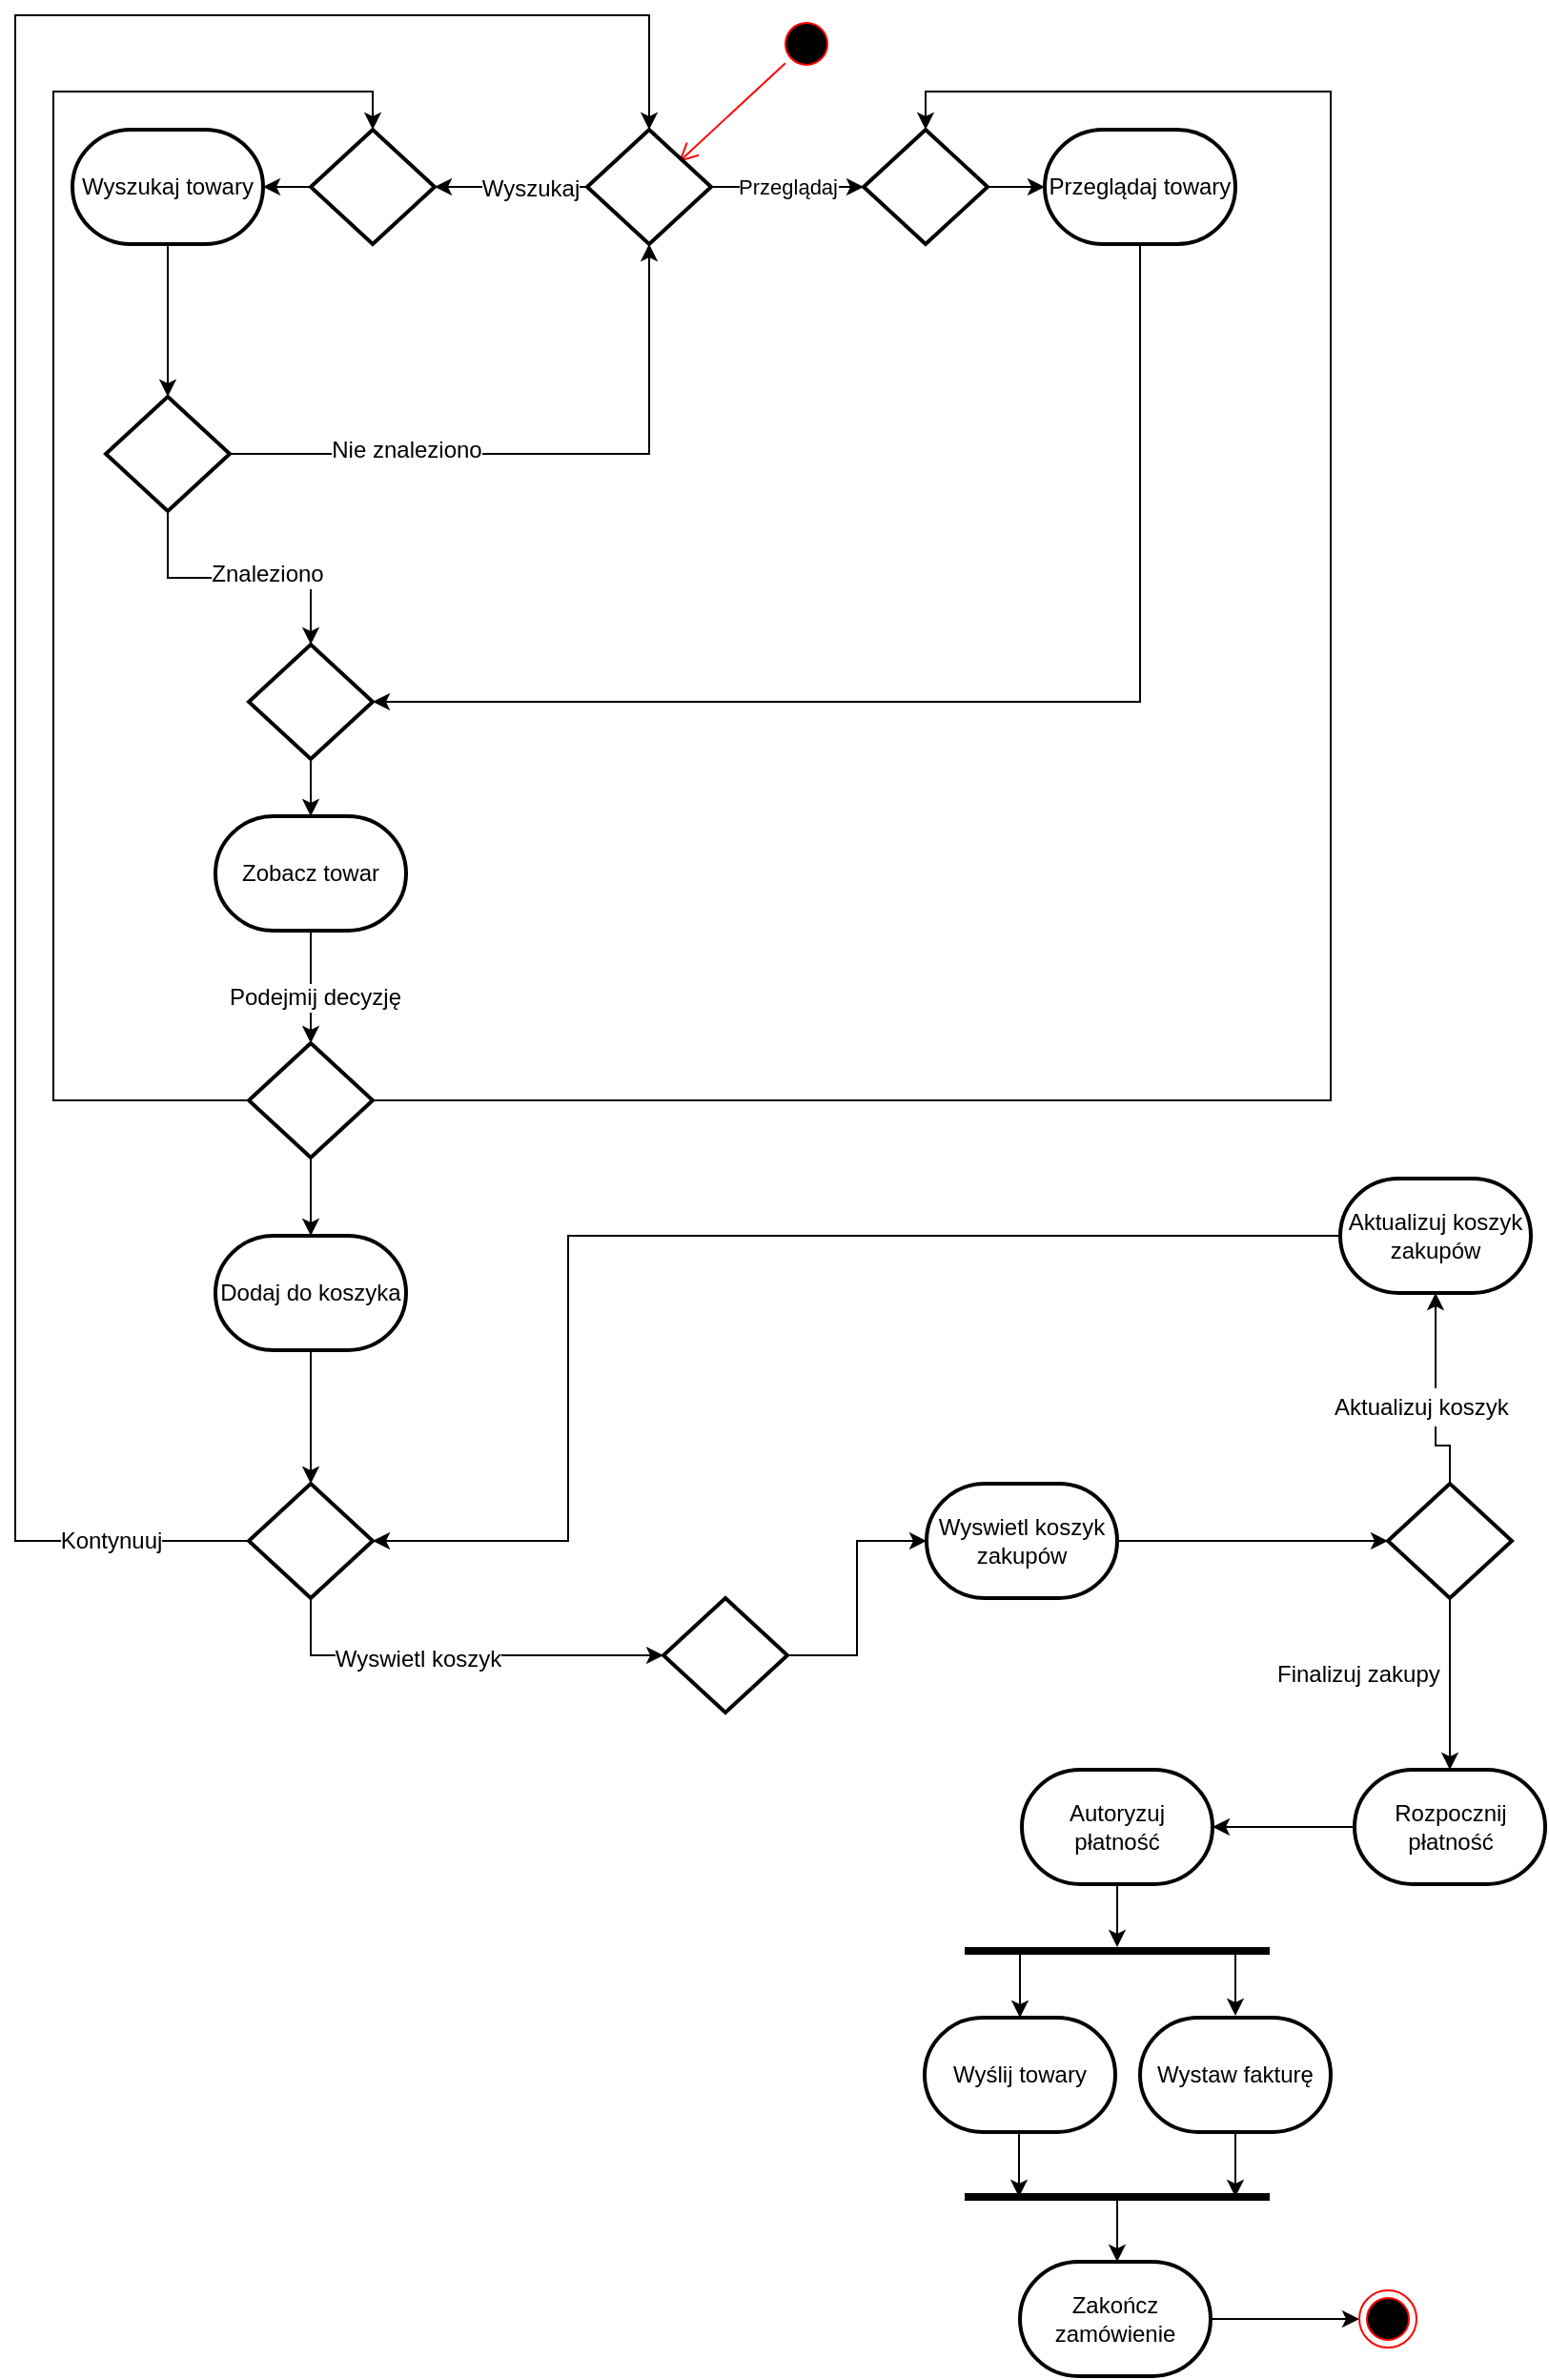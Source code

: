 <mxfile version="12.2.0" type="github" pages="1">
  <diagram id="q-2RWPI-wPKnb1UbpKC9" name="Strona-1">
    <mxGraphModel dx="1024" dy="575" grid="1" gridSize="10" guides="1" tooltips="1" connect="1" arrows="1" fold="1" page="1" pageScale="1" pageWidth="827" pageHeight="1169" math="0" shadow="0">
      <root>
        <mxCell id="0"/>
        <mxCell id="1" parent="0"/>
        <mxCell id="qWSLHKxNZ5O1IRngzNQX-28" value="" style="ellipse;html=1;shape=startState;fillColor=#000000;strokeColor=#ff0000;" parent="1" vertex="1">
          <mxGeometry x="413" y="30" width="30" height="30" as="geometry"/>
        </mxCell>
        <mxCell id="qWSLHKxNZ5O1IRngzNQX-29" value="" style="html=1;verticalAlign=bottom;endArrow=open;endSize=8;strokeColor=#ff0000;entryX=0.738;entryY=0.283;entryDx=0;entryDy=0;entryPerimeter=0;" parent="1" source="qWSLHKxNZ5O1IRngzNQX-28" target="qWSLHKxNZ5O1IRngzNQX-30" edge="1">
          <mxGeometry relative="1" as="geometry">
            <mxPoint x="345.5" y="90" as="targetPoint"/>
          </mxGeometry>
        </mxCell>
        <mxCell id="qWSLHKxNZ5O1IRngzNQX-33" value="" style="edgeStyle=orthogonalEdgeStyle;rounded=0;orthogonalLoop=1;jettySize=auto;html=1;" parent="1" source="qWSLHKxNZ5O1IRngzNQX-30" target="qWSLHKxNZ5O1IRngzNQX-32" edge="1">
          <mxGeometry relative="1" as="geometry"/>
        </mxCell>
        <mxCell id="qWSLHKxNZ5O1IRngzNQX-36" value="Wyszukaj" style="text;html=1;resizable=0;points=[];align=center;verticalAlign=middle;labelBackgroundColor=#ffffff;" parent="qWSLHKxNZ5O1IRngzNQX-33" vertex="1" connectable="0">
          <mxGeometry x="-0.25" y="1" relative="1" as="geometry">
            <mxPoint as="offset"/>
          </mxGeometry>
        </mxCell>
        <mxCell id="qWSLHKxNZ5O1IRngzNQX-35" value="Przeglądaj" style="edgeStyle=orthogonalEdgeStyle;rounded=0;orthogonalLoop=1;jettySize=auto;html=1;" parent="1" source="qWSLHKxNZ5O1IRngzNQX-30" target="qWSLHKxNZ5O1IRngzNQX-34" edge="1">
          <mxGeometry relative="1" as="geometry"/>
        </mxCell>
        <mxCell id="qWSLHKxNZ5O1IRngzNQX-30" value="" style="strokeWidth=2;html=1;shape=mxgraph.flowchart.decision;whiteSpace=wrap;" parent="1" vertex="1">
          <mxGeometry x="313" y="90" width="65" height="60" as="geometry"/>
        </mxCell>
        <mxCell id="qWSLHKxNZ5O1IRngzNQX-37" style="edgeStyle=orthogonalEdgeStyle;rounded=0;orthogonalLoop=1;jettySize=auto;html=1;exitX=1;exitY=0.5;exitDx=0;exitDy=0;exitPerimeter=0;entryX=0;entryY=0.5;entryDx=0;entryDy=0;entryPerimeter=0;" parent="1" source="qWSLHKxNZ5O1IRngzNQX-34" target="qWSLHKxNZ5O1IRngzNQX-31" edge="1">
          <mxGeometry relative="1" as="geometry"/>
        </mxCell>
        <mxCell id="qWSLHKxNZ5O1IRngzNQX-34" value="" style="strokeWidth=2;html=1;shape=mxgraph.flowchart.decision;whiteSpace=wrap;" parent="1" vertex="1">
          <mxGeometry x="458" y="90" width="65" height="60" as="geometry"/>
        </mxCell>
        <mxCell id="qWSLHKxNZ5O1IRngzNQX-40" style="edgeStyle=orthogonalEdgeStyle;rounded=0;orthogonalLoop=1;jettySize=auto;html=1;exitX=0;exitY=0.5;exitDx=0;exitDy=0;exitPerimeter=0;entryX=1;entryY=0.5;entryDx=0;entryDy=0;entryPerimeter=0;" parent="1" source="qWSLHKxNZ5O1IRngzNQX-32" target="qWSLHKxNZ5O1IRngzNQX-38" edge="1">
          <mxGeometry relative="1" as="geometry"/>
        </mxCell>
        <mxCell id="qWSLHKxNZ5O1IRngzNQX-42" value="" style="edgeStyle=orthogonalEdgeStyle;rounded=0;orthogonalLoop=1;jettySize=auto;html=1;exitX=0.5;exitY=1;exitDx=0;exitDy=0;exitPerimeter=0;" parent="1" source="qWSLHKxNZ5O1IRngzNQX-38" target="qWSLHKxNZ5O1IRngzNQX-41" edge="1">
          <mxGeometry relative="1" as="geometry"/>
        </mxCell>
        <mxCell id="qWSLHKxNZ5O1IRngzNQX-32" value="" style="strokeWidth=2;html=1;shape=mxgraph.flowchart.decision;whiteSpace=wrap;" parent="1" vertex="1">
          <mxGeometry x="168" y="90" width="65" height="60" as="geometry"/>
        </mxCell>
        <mxCell id="qWSLHKxNZ5O1IRngzNQX-43" style="edgeStyle=orthogonalEdgeStyle;rounded=0;orthogonalLoop=1;jettySize=auto;html=1;exitX=1;exitY=0.5;exitDx=0;exitDy=0;exitPerimeter=0;entryX=0.5;entryY=1;entryDx=0;entryDy=0;entryPerimeter=0;" parent="1" source="qWSLHKxNZ5O1IRngzNQX-41" target="qWSLHKxNZ5O1IRngzNQX-30" edge="1">
          <mxGeometry relative="1" as="geometry"/>
        </mxCell>
        <mxCell id="qWSLHKxNZ5O1IRngzNQX-44" value="Nie znaleziono" style="text;html=1;resizable=0;points=[];align=center;verticalAlign=middle;labelBackgroundColor=#ffffff;" parent="qWSLHKxNZ5O1IRngzNQX-43" vertex="1" connectable="0">
          <mxGeometry x="-0.442" y="2" relative="1" as="geometry">
            <mxPoint as="offset"/>
          </mxGeometry>
        </mxCell>
        <mxCell id="qWSLHKxNZ5O1IRngzNQX-50" style="edgeStyle=orthogonalEdgeStyle;rounded=0;orthogonalLoop=1;jettySize=auto;html=1;exitX=0.5;exitY=1;exitDx=0;exitDy=0;exitPerimeter=0;entryX=0.5;entryY=0;entryDx=0;entryDy=0;entryPerimeter=0;" parent="1" source="qWSLHKxNZ5O1IRngzNQX-41" target="qWSLHKxNZ5O1IRngzNQX-45" edge="1">
          <mxGeometry relative="1" as="geometry"/>
        </mxCell>
        <mxCell id="qWSLHKxNZ5O1IRngzNQX-51" value="Znaleziono" style="text;html=1;resizable=0;points=[];align=center;verticalAlign=middle;labelBackgroundColor=#ffffff;" parent="qWSLHKxNZ5O1IRngzNQX-50" vertex="1" connectable="0">
          <mxGeometry x="0.202" y="2" relative="1" as="geometry">
            <mxPoint as="offset"/>
          </mxGeometry>
        </mxCell>
        <mxCell id="qWSLHKxNZ5O1IRngzNQX-41" value="" style="strokeWidth=2;html=1;shape=mxgraph.flowchart.decision;whiteSpace=wrap;" parent="1" vertex="1">
          <mxGeometry x="60.5" y="230" width="65" height="60" as="geometry"/>
        </mxCell>
        <mxCell id="qWSLHKxNZ5O1IRngzNQX-54" style="edgeStyle=orthogonalEdgeStyle;rounded=0;orthogonalLoop=1;jettySize=auto;html=1;exitX=0.5;exitY=1;exitDx=0;exitDy=0;exitPerimeter=0;entryX=0.5;entryY=0;entryDx=0;entryDy=0;entryPerimeter=0;" parent="1" source="qWSLHKxNZ5O1IRngzNQX-45" target="qWSLHKxNZ5O1IRngzNQX-52" edge="1">
          <mxGeometry relative="1" as="geometry"/>
        </mxCell>
        <mxCell id="qWSLHKxNZ5O1IRngzNQX-45" value="" style="strokeWidth=2;html=1;shape=mxgraph.flowchart.decision;whiteSpace=wrap;" parent="1" vertex="1">
          <mxGeometry x="135.5" y="360" width="65" height="60" as="geometry"/>
        </mxCell>
        <mxCell id="qWSLHKxNZ5O1IRngzNQX-53" style="edgeStyle=orthogonalEdgeStyle;rounded=0;orthogonalLoop=1;jettySize=auto;html=1;exitX=0.5;exitY=1;exitDx=0;exitDy=0;exitPerimeter=0;entryX=1;entryY=0.5;entryDx=0;entryDy=0;entryPerimeter=0;" parent="1" source="qWSLHKxNZ5O1IRngzNQX-31" target="qWSLHKxNZ5O1IRngzNQX-45" edge="1">
          <mxGeometry relative="1" as="geometry"/>
        </mxCell>
        <mxCell id="qWSLHKxNZ5O1IRngzNQX-31" value="Przeglądaj towary" style="strokeWidth=2;html=1;shape=mxgraph.flowchart.terminator;whiteSpace=wrap;" parent="1" vertex="1">
          <mxGeometry x="553" y="90" width="100" height="60" as="geometry"/>
        </mxCell>
        <mxCell id="qWSLHKxNZ5O1IRngzNQX-38" value="Wyszukaj towary" style="strokeWidth=2;html=1;shape=mxgraph.flowchart.terminator;whiteSpace=wrap;" parent="1" vertex="1">
          <mxGeometry x="43" y="90" width="100" height="60" as="geometry"/>
        </mxCell>
        <mxCell id="qWSLHKxNZ5O1IRngzNQX-56" style="edgeStyle=orthogonalEdgeStyle;rounded=0;orthogonalLoop=1;jettySize=auto;html=1;exitX=0.5;exitY=1;exitDx=0;exitDy=0;exitPerimeter=0;entryX=0.5;entryY=0;entryDx=0;entryDy=0;entryPerimeter=0;" parent="1" source="qWSLHKxNZ5O1IRngzNQX-52" target="qWSLHKxNZ5O1IRngzNQX-55" edge="1">
          <mxGeometry relative="1" as="geometry"/>
        </mxCell>
        <mxCell id="qWSLHKxNZ5O1IRngzNQX-58" value="Podejmij decyzję" style="text;html=1;resizable=0;points=[];align=center;verticalAlign=middle;labelBackgroundColor=#ffffff;" parent="qWSLHKxNZ5O1IRngzNQX-56" vertex="1" connectable="0">
          <mxGeometry x="0.167" y="2" relative="1" as="geometry">
            <mxPoint as="offset"/>
          </mxGeometry>
        </mxCell>
        <mxCell id="qWSLHKxNZ5O1IRngzNQX-52" value="Zobacz towar" style="strokeWidth=2;html=1;shape=mxgraph.flowchart.terminator;whiteSpace=wrap;" parent="1" vertex="1">
          <mxGeometry x="118" y="450" width="100" height="60" as="geometry"/>
        </mxCell>
        <mxCell id="qWSLHKxNZ5O1IRngzNQX-59" style="edgeStyle=orthogonalEdgeStyle;rounded=0;orthogonalLoop=1;jettySize=auto;html=1;exitX=0;exitY=0.5;exitDx=0;exitDy=0;exitPerimeter=0;entryX=0.5;entryY=0;entryDx=0;entryDy=0;entryPerimeter=0;" parent="1" source="qWSLHKxNZ5O1IRngzNQX-55" target="qWSLHKxNZ5O1IRngzNQX-32" edge="1">
          <mxGeometry relative="1" as="geometry">
            <Array as="points">
              <mxPoint x="33" y="599"/>
              <mxPoint x="33" y="70"/>
              <mxPoint x="201" y="70"/>
            </Array>
          </mxGeometry>
        </mxCell>
        <mxCell id="qWSLHKxNZ5O1IRngzNQX-60" style="edgeStyle=orthogonalEdgeStyle;rounded=0;orthogonalLoop=1;jettySize=auto;html=1;exitX=1;exitY=0.5;exitDx=0;exitDy=0;exitPerimeter=0;entryX=0.5;entryY=0;entryDx=0;entryDy=0;entryPerimeter=0;" parent="1" source="qWSLHKxNZ5O1IRngzNQX-55" target="qWSLHKxNZ5O1IRngzNQX-34" edge="1">
          <mxGeometry relative="1" as="geometry">
            <Array as="points">
              <mxPoint x="703" y="599"/>
              <mxPoint x="703" y="70"/>
              <mxPoint x="491" y="70"/>
            </Array>
          </mxGeometry>
        </mxCell>
        <mxCell id="qWSLHKxNZ5O1IRngzNQX-61" style="edgeStyle=orthogonalEdgeStyle;rounded=0;orthogonalLoop=1;jettySize=auto;html=1;exitX=0.5;exitY=1;exitDx=0;exitDy=0;exitPerimeter=0;entryX=0.5;entryY=0;entryDx=0;entryDy=0;entryPerimeter=0;" parent="1" source="qWSLHKxNZ5O1IRngzNQX-55" target="qWSLHKxNZ5O1IRngzNQX-63" edge="1">
          <mxGeometry relative="1" as="geometry">
            <mxPoint x="168" y="680" as="targetPoint"/>
          </mxGeometry>
        </mxCell>
        <mxCell id="qWSLHKxNZ5O1IRngzNQX-55" value="" style="strokeWidth=2;html=1;shape=mxgraph.flowchart.decision;whiteSpace=wrap;" parent="1" vertex="1">
          <mxGeometry x="135.5" y="569" width="65" height="60" as="geometry"/>
        </mxCell>
        <mxCell id="qWSLHKxNZ5O1IRngzNQX-65" style="edgeStyle=orthogonalEdgeStyle;rounded=0;orthogonalLoop=1;jettySize=auto;html=1;exitX=0.5;exitY=1;exitDx=0;exitDy=0;exitPerimeter=0;entryX=0.5;entryY=0;entryDx=0;entryDy=0;entryPerimeter=0;" parent="1" source="qWSLHKxNZ5O1IRngzNQX-63" target="qWSLHKxNZ5O1IRngzNQX-64" edge="1">
          <mxGeometry relative="1" as="geometry"/>
        </mxCell>
        <mxCell id="qWSLHKxNZ5O1IRngzNQX-63" value="Dodaj do koszyka" style="strokeWidth=2;html=1;shape=mxgraph.flowchart.terminator;whiteSpace=wrap;" parent="1" vertex="1">
          <mxGeometry x="118" y="670" width="100" height="60" as="geometry"/>
        </mxCell>
        <mxCell id="qWSLHKxNZ5O1IRngzNQX-69" style="edgeStyle=orthogonalEdgeStyle;rounded=0;orthogonalLoop=1;jettySize=auto;html=1;exitX=0;exitY=0.5;exitDx=0;exitDy=0;exitPerimeter=0;entryX=0.5;entryY=0;entryDx=0;entryDy=0;entryPerimeter=0;" parent="1" source="qWSLHKxNZ5O1IRngzNQX-64" target="qWSLHKxNZ5O1IRngzNQX-30" edge="1">
          <mxGeometry relative="1" as="geometry">
            <Array as="points">
              <mxPoint x="13" y="830"/>
              <mxPoint x="13" y="30"/>
              <mxPoint x="346" y="30"/>
            </Array>
          </mxGeometry>
        </mxCell>
        <mxCell id="qWSLHKxNZ5O1IRngzNQX-70" value="Kontynuuj" style="text;html=1;resizable=0;points=[];align=center;verticalAlign=middle;labelBackgroundColor=#ffffff;" parent="qWSLHKxNZ5O1IRngzNQX-69" vertex="1" connectable="0">
          <mxGeometry x="-0.889" relative="1" as="geometry">
            <mxPoint as="offset"/>
          </mxGeometry>
        </mxCell>
        <mxCell id="qWSLHKxNZ5O1IRngzNQX-72" value="" style="edgeStyle=orthogonalEdgeStyle;rounded=0;orthogonalLoop=1;jettySize=auto;html=1;exitX=0.5;exitY=1;exitDx=0;exitDy=0;exitPerimeter=0;" parent="1" source="qWSLHKxNZ5O1IRngzNQX-64" target="qWSLHKxNZ5O1IRngzNQX-71" edge="1">
          <mxGeometry relative="1" as="geometry">
            <Array as="points">
              <mxPoint x="168" y="890"/>
            </Array>
          </mxGeometry>
        </mxCell>
        <mxCell id="qWSLHKxNZ5O1IRngzNQX-75" value="Wyswietl koszyk" style="text;html=1;resizable=0;points=[];align=center;verticalAlign=middle;labelBackgroundColor=#ffffff;" parent="qWSLHKxNZ5O1IRngzNQX-72" vertex="1" connectable="0">
          <mxGeometry x="-0.207" y="-2" relative="1" as="geometry">
            <mxPoint x="1" as="offset"/>
          </mxGeometry>
        </mxCell>
        <mxCell id="qWSLHKxNZ5O1IRngzNQX-64" value="" style="strokeWidth=2;html=1;shape=mxgraph.flowchart.decision;whiteSpace=wrap;" parent="1" vertex="1">
          <mxGeometry x="135.5" y="800" width="65" height="60" as="geometry"/>
        </mxCell>
        <mxCell id="qWSLHKxNZ5O1IRngzNQX-77" style="edgeStyle=orthogonalEdgeStyle;rounded=0;orthogonalLoop=1;jettySize=auto;html=1;exitX=1;exitY=0.5;exitDx=0;exitDy=0;exitPerimeter=0;" parent="1" source="qWSLHKxNZ5O1IRngzNQX-71" target="qWSLHKxNZ5O1IRngzNQX-76" edge="1">
          <mxGeometry relative="1" as="geometry"/>
        </mxCell>
        <mxCell id="qWSLHKxNZ5O1IRngzNQX-71" value="" style="strokeWidth=2;html=1;shape=mxgraph.flowchart.decision;whiteSpace=wrap;" parent="1" vertex="1">
          <mxGeometry x="353" y="860" width="65" height="60" as="geometry"/>
        </mxCell>
        <mxCell id="qWSLHKxNZ5O1IRngzNQX-79" style="edgeStyle=orthogonalEdgeStyle;rounded=0;orthogonalLoop=1;jettySize=auto;html=1;exitX=1;exitY=0.5;exitDx=0;exitDy=0;exitPerimeter=0;entryX=0;entryY=0.5;entryDx=0;entryDy=0;entryPerimeter=0;" parent="1" source="qWSLHKxNZ5O1IRngzNQX-76" target="qWSLHKxNZ5O1IRngzNQX-78" edge="1">
          <mxGeometry relative="1" as="geometry"/>
        </mxCell>
        <mxCell id="qWSLHKxNZ5O1IRngzNQX-76" value="Wyswietl koszyk zakupów" style="strokeWidth=2;html=1;shape=mxgraph.flowchart.terminator;whiteSpace=wrap;" parent="1" vertex="1">
          <mxGeometry x="491" y="800" width="100" height="60" as="geometry"/>
        </mxCell>
        <mxCell id="qWSLHKxNZ5O1IRngzNQX-82" value="" style="edgeStyle=orthogonalEdgeStyle;rounded=0;orthogonalLoop=1;jettySize=auto;html=1;entryX=0.5;entryY=0;entryDx=0;entryDy=0;entryPerimeter=0;" parent="1" source="qWSLHKxNZ5O1IRngzNQX-78" target="-5VtkuVrbkyOp1K963xb-1" edge="1">
          <mxGeometry relative="1" as="geometry">
            <Array as="points">
              <mxPoint x="766" y="950"/>
            </Array>
            <mxPoint x="766" y="940" as="targetPoint"/>
          </mxGeometry>
        </mxCell>
        <mxCell id="qWSLHKxNZ5O1IRngzNQX-85" value="" style="edgeStyle=orthogonalEdgeStyle;rounded=0;orthogonalLoop=1;jettySize=auto;html=1;entryX=0.5;entryY=1;entryDx=0;entryDy=0;entryPerimeter=0;" parent="1" source="qWSLHKxNZ5O1IRngzNQX-86" target="qWSLHKxNZ5O1IRngzNQX-90" edge="1">
          <mxGeometry relative="1" as="geometry">
            <mxPoint x="758" y="710" as="targetPoint"/>
          </mxGeometry>
        </mxCell>
        <mxCell id="qWSLHKxNZ5O1IRngzNQX-78" value="" style="strokeWidth=2;html=1;shape=mxgraph.flowchart.decision;whiteSpace=wrap;" parent="1" vertex="1">
          <mxGeometry x="733" y="800" width="65" height="60" as="geometry"/>
        </mxCell>
        <mxCell id="qWSLHKxNZ5O1IRngzNQX-86" value="Aktualizuj koszyk" style="text;html=1;resizable=0;points=[];autosize=1;align=left;verticalAlign=top;spacingTop=-4;" parent="1" vertex="1">
          <mxGeometry x="703" y="750" width="110" height="20" as="geometry"/>
        </mxCell>
        <mxCell id="qWSLHKxNZ5O1IRngzNQX-87" value="" style="edgeStyle=orthogonalEdgeStyle;rounded=0;orthogonalLoop=1;jettySize=auto;html=1;endArrow=none;endFill=0;" parent="1" source="qWSLHKxNZ5O1IRngzNQX-78" target="qWSLHKxNZ5O1IRngzNQX-86" edge="1">
          <mxGeometry relative="1" as="geometry">
            <mxPoint x="765.5" y="800" as="sourcePoint"/>
            <mxPoint x="765.5" y="720" as="targetPoint"/>
          </mxGeometry>
        </mxCell>
        <mxCell id="qWSLHKxNZ5O1IRngzNQX-93" style="edgeStyle=orthogonalEdgeStyle;rounded=0;orthogonalLoop=1;jettySize=auto;html=1;exitX=0;exitY=0.5;exitDx=0;exitDy=0;exitPerimeter=0;entryX=1;entryY=0.5;entryDx=0;entryDy=0;entryPerimeter=0;endArrow=classic;endFill=1;" parent="1" source="qWSLHKxNZ5O1IRngzNQX-90" target="qWSLHKxNZ5O1IRngzNQX-64" edge="1">
          <mxGeometry relative="1" as="geometry">
            <Array as="points">
              <mxPoint x="303" y="670"/>
              <mxPoint x="303" y="830"/>
            </Array>
          </mxGeometry>
        </mxCell>
        <mxCell id="qWSLHKxNZ5O1IRngzNQX-90" value="Aktualizuj koszyk zakupów" style="strokeWidth=2;html=1;shape=mxgraph.flowchart.terminator;whiteSpace=wrap;" parent="1" vertex="1">
          <mxGeometry x="708" y="640" width="100" height="60" as="geometry"/>
        </mxCell>
        <mxCell id="qWSLHKxNZ5O1IRngzNQX-94" value="Finalizuj zakupy" style="text;html=1;resizable=0;points=[];autosize=1;align=left;verticalAlign=top;spacingTop=-4;" parent="1" vertex="1">
          <mxGeometry x="673" y="890" width="100" height="20" as="geometry"/>
        </mxCell>
        <mxCell id="-5VtkuVrbkyOp1K963xb-6" style="edgeStyle=orthogonalEdgeStyle;rounded=0;orthogonalLoop=1;jettySize=auto;html=1;exitX=0;exitY=0.5;exitDx=0;exitDy=0;exitPerimeter=0;entryX=1;entryY=0.5;entryDx=0;entryDy=0;entryPerimeter=0;endArrow=classic;endFill=1;" edge="1" parent="1" source="-5VtkuVrbkyOp1K963xb-1" target="-5VtkuVrbkyOp1K963xb-2">
          <mxGeometry relative="1" as="geometry"/>
        </mxCell>
        <mxCell id="-5VtkuVrbkyOp1K963xb-1" value="Rozpocznij płatność" style="strokeWidth=2;html=1;shape=mxgraph.flowchart.terminator;whiteSpace=wrap;" vertex="1" parent="1">
          <mxGeometry x="715.5" y="950" width="100" height="60" as="geometry"/>
        </mxCell>
        <mxCell id="-5VtkuVrbkyOp1K963xb-7" style="edgeStyle=orthogonalEdgeStyle;rounded=0;orthogonalLoop=1;jettySize=auto;html=1;exitX=0.5;exitY=1;exitDx=0;exitDy=0;exitPerimeter=0;endArrow=classic;endFill=1;" edge="1" parent="1" source="-5VtkuVrbkyOp1K963xb-2" target="-5VtkuVrbkyOp1K963xb-5">
          <mxGeometry relative="1" as="geometry"/>
        </mxCell>
        <mxCell id="-5VtkuVrbkyOp1K963xb-2" value="Autoryzuj płatność" style="strokeWidth=2;html=1;shape=mxgraph.flowchart.terminator;whiteSpace=wrap;" vertex="1" parent="1">
          <mxGeometry x="541" y="950" width="100" height="60" as="geometry"/>
        </mxCell>
        <mxCell id="-5VtkuVrbkyOp1K963xb-3" value="Wyślij towary" style="strokeWidth=2;html=1;shape=mxgraph.flowchart.terminator;whiteSpace=wrap;" vertex="1" parent="1">
          <mxGeometry x="490" y="1080" width="100" height="60" as="geometry"/>
        </mxCell>
        <mxCell id="-5VtkuVrbkyOp1K963xb-4" value="Wystaw fakturę" style="strokeWidth=2;html=1;shape=mxgraph.flowchart.terminator;whiteSpace=wrap;" vertex="1" parent="1">
          <mxGeometry x="603" y="1080" width="100" height="60" as="geometry"/>
        </mxCell>
        <mxCell id="-5VtkuVrbkyOp1K963xb-5" value="" style="line;strokeWidth=4;html=1;perimeter=backbonePerimeter;points=[];outlineConnect=0;" vertex="1" parent="1">
          <mxGeometry x="511" y="1040" width="160" height="10" as="geometry"/>
        </mxCell>
        <mxCell id="-5VtkuVrbkyOp1K963xb-9" value="" style="endArrow=classic;html=1;entryX=0.5;entryY=0;entryDx=0;entryDy=0;entryPerimeter=0;" edge="1" parent="1" source="-5VtkuVrbkyOp1K963xb-5" target="-5VtkuVrbkyOp1K963xb-3">
          <mxGeometry width="50" height="50" relative="1" as="geometry">
            <mxPoint x="413" y="1080" as="sourcePoint"/>
            <mxPoint x="463" y="1030" as="targetPoint"/>
          </mxGeometry>
        </mxCell>
        <mxCell id="-5VtkuVrbkyOp1K963xb-10" value="" style="endArrow=classic;html=1;entryX=0.5;entryY=0;entryDx=0;entryDy=0;entryPerimeter=0;" edge="1" parent="1">
          <mxGeometry width="50" height="50" relative="1" as="geometry">
            <mxPoint x="653" y="1045" as="sourcePoint"/>
            <mxPoint x="653" y="1079" as="targetPoint"/>
          </mxGeometry>
        </mxCell>
        <mxCell id="-5VtkuVrbkyOp1K963xb-11" value="" style="line;strokeWidth=4;html=1;perimeter=backbonePerimeter;points=[];outlineConnect=0;" vertex="1" parent="1">
          <mxGeometry x="511" y="1169" width="160" height="10" as="geometry"/>
        </mxCell>
        <mxCell id="-5VtkuVrbkyOp1K963xb-19" style="edgeStyle=orthogonalEdgeStyle;rounded=0;orthogonalLoop=1;jettySize=auto;html=1;exitX=1;exitY=0.5;exitDx=0;exitDy=0;exitPerimeter=0;endArrow=classic;endFill=1;" edge="1" parent="1" source="-5VtkuVrbkyOp1K963xb-12" target="-5VtkuVrbkyOp1K963xb-16">
          <mxGeometry relative="1" as="geometry"/>
        </mxCell>
        <mxCell id="-5VtkuVrbkyOp1K963xb-12" value="Zakończ zamówienie" style="strokeWidth=2;html=1;shape=mxgraph.flowchart.terminator;whiteSpace=wrap;" vertex="1" parent="1">
          <mxGeometry x="540" y="1208" width="100" height="60" as="geometry"/>
        </mxCell>
        <mxCell id="-5VtkuVrbkyOp1K963xb-13" value="" style="endArrow=classic;html=1;entryX=0.5;entryY=0;entryDx=0;entryDy=0;entryPerimeter=0;" edge="1" parent="1">
          <mxGeometry width="50" height="50" relative="1" as="geometry">
            <mxPoint x="539.5" y="1140" as="sourcePoint"/>
            <mxPoint x="539.5" y="1174" as="targetPoint"/>
          </mxGeometry>
        </mxCell>
        <mxCell id="-5VtkuVrbkyOp1K963xb-14" value="" style="endArrow=classic;html=1;entryX=0.5;entryY=0;entryDx=0;entryDy=0;entryPerimeter=0;" edge="1" parent="1">
          <mxGeometry width="50" height="50" relative="1" as="geometry">
            <mxPoint x="653" y="1140" as="sourcePoint"/>
            <mxPoint x="653" y="1174" as="targetPoint"/>
          </mxGeometry>
        </mxCell>
        <mxCell id="-5VtkuVrbkyOp1K963xb-15" value="" style="endArrow=classic;html=1;entryX=0.5;entryY=0;entryDx=0;entryDy=0;entryPerimeter=0;" edge="1" parent="1">
          <mxGeometry width="50" height="50" relative="1" as="geometry">
            <mxPoint x="591" y="1174" as="sourcePoint"/>
            <mxPoint x="591" y="1208" as="targetPoint"/>
          </mxGeometry>
        </mxCell>
        <mxCell id="-5VtkuVrbkyOp1K963xb-16" value="" style="ellipse;html=1;shape=endState;fillColor=#000000;strokeColor=#ff0000;" vertex="1" parent="1">
          <mxGeometry x="718" y="1223" width="30" height="30" as="geometry"/>
        </mxCell>
      </root>
    </mxGraphModel>
  </diagram>
</mxfile>
